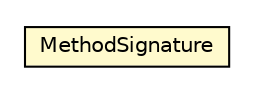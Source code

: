#!/usr/local/bin/dot
#
# Class diagram 
# Generated by UMLGraph version 5.1 (http://www.umlgraph.org/)
#

digraph G {
	edge [fontname="Helvetica",fontsize=10,labelfontname="Helvetica",labelfontsize=10];
	node [fontname="Helvetica",fontsize=10,shape=plaintext];
	nodesep=0.25;
	ranksep=0.5;
	// org.androidtransfuse.adapter.MethodSignature
	c60086 [label=<<table title="org.androidtransfuse.adapter.MethodSignature" border="0" cellborder="1" cellspacing="0" cellpadding="2" port="p" bgcolor="lemonChiffon" href="./MethodSignature.html">
		<tr><td><table border="0" cellspacing="0" cellpadding="1">
<tr><td align="center" balign="center"> MethodSignature </td></tr>
		</table></td></tr>
		</table>>, fontname="Helvetica", fontcolor="black", fontsize=10.0];
}

